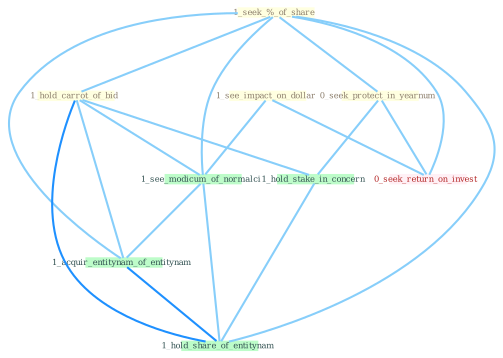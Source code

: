 Graph G{ 
    node
    [shape=polygon,style=filled,width=.5,height=.06,color="#BDFCC9",fixedsize=true,fontsize=4,
    fontcolor="#2f4f4f"];
    {node
    [color="#ffffe0", fontcolor="#8b7d6b"] "1_seek_%_of_share " "1_hold_carrot_of_bid " "1_see_impact_on_dollar " "0_seek_protect_in_yearnum "}
{node [color="#fff0f5", fontcolor="#b22222"] "0_seek_return_on_invest "}
edge [color="#B0E2FF"];

	"1_seek_%_of_share " -- "1_hold_carrot_of_bid " [w="1", color="#87cefa" ];
	"1_seek_%_of_share " -- "0_seek_protect_in_yearnum " [w="1", color="#87cefa" ];
	"1_seek_%_of_share " -- "0_seek_return_on_invest " [w="1", color="#87cefa" ];
	"1_seek_%_of_share " -- "1_see_modicum_of_normalci " [w="1", color="#87cefa" ];
	"1_seek_%_of_share " -- "1_acquir_entitynam_of_entitynam " [w="1", color="#87cefa" ];
	"1_seek_%_of_share " -- "1_hold_share_of_entitynam " [w="1", color="#87cefa" ];
	"1_hold_carrot_of_bid " -- "1_hold_stake_in_concern " [w="1", color="#87cefa" ];
	"1_hold_carrot_of_bid " -- "1_see_modicum_of_normalci " [w="1", color="#87cefa" ];
	"1_hold_carrot_of_bid " -- "1_acquir_entitynam_of_entitynam " [w="1", color="#87cefa" ];
	"1_hold_carrot_of_bid " -- "1_hold_share_of_entitynam " [w="2", color="#1e90ff" , len=0.8];
	"1_see_impact_on_dollar " -- "0_seek_return_on_invest " [w="1", color="#87cefa" ];
	"1_see_impact_on_dollar " -- "1_see_modicum_of_normalci " [w="1", color="#87cefa" ];
	"0_seek_protect_in_yearnum " -- "1_hold_stake_in_concern " [w="1", color="#87cefa" ];
	"0_seek_protect_in_yearnum " -- "0_seek_return_on_invest " [w="1", color="#87cefa" ];
	"1_hold_stake_in_concern " -- "1_hold_share_of_entitynam " [w="1", color="#87cefa" ];
	"1_see_modicum_of_normalci " -- "1_acquir_entitynam_of_entitynam " [w="1", color="#87cefa" ];
	"1_see_modicum_of_normalci " -- "1_hold_share_of_entitynam " [w="1", color="#87cefa" ];
	"1_acquir_entitynam_of_entitynam " -- "1_hold_share_of_entitynam " [w="2", color="#1e90ff" , len=0.8];
}